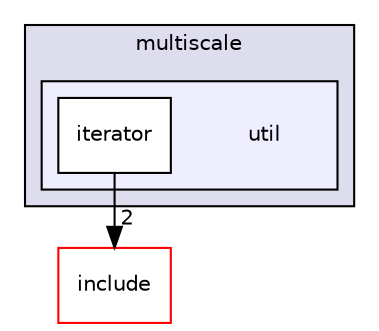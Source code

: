 digraph "src/multiscale/util" {
  compound=true
  node [ fontsize="10", fontname="Helvetica"];
  edge [ labelfontsize="10", labelfontname="Helvetica"];
  subgraph clusterdir_93287aa57a2806f5f547b73a619823dd {
    graph [ bgcolor="#ddddee", pencolor="black", label="multiscale" fontname="Helvetica", fontsize="10", URL="dir_93287aa57a2806f5f547b73a619823dd.html"]
  subgraph clusterdir_5d87c4b258ac4c6646792553258f31bd {
    graph [ bgcolor="#eeeeff", pencolor="black", label="" URL="dir_5d87c4b258ac4c6646792553258f31bd.html"];
    dir_5d87c4b258ac4c6646792553258f31bd [shape=plaintext label="util"];
    dir_369a89c1e04831d43f22a866e8517f00 [shape=box label="iterator" color="black" fillcolor="white" style="filled" URL="dir_369a89c1e04831d43f22a866e8517f00.html"];
  }
  }
  dir_d44c64559bbebec7f509842c48db8b23 [shape=box label="include" fillcolor="white" style="filled" color="red" URL="dir_d44c64559bbebec7f509842c48db8b23.html"];
  dir_369a89c1e04831d43f22a866e8517f00->dir_d44c64559bbebec7f509842c48db8b23 [headlabel="2", labeldistance=1.5 headhref="dir_000016_000000.html"];
}
